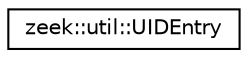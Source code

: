 digraph "Graphical Class Hierarchy"
{
 // LATEX_PDF_SIZE
  edge [fontname="Helvetica",fontsize="10",labelfontname="Helvetica",labelfontsize="10"];
  node [fontname="Helvetica",fontsize="10",shape=record];
  rankdir="LR";
  Node0 [label="zeek::util::UIDEntry",height=0.2,width=0.4,color="black", fillcolor="white", style="filled",URL="$df/dc1/structzeek_1_1util_1_1UIDEntry.html",tooltip=" "];
}
